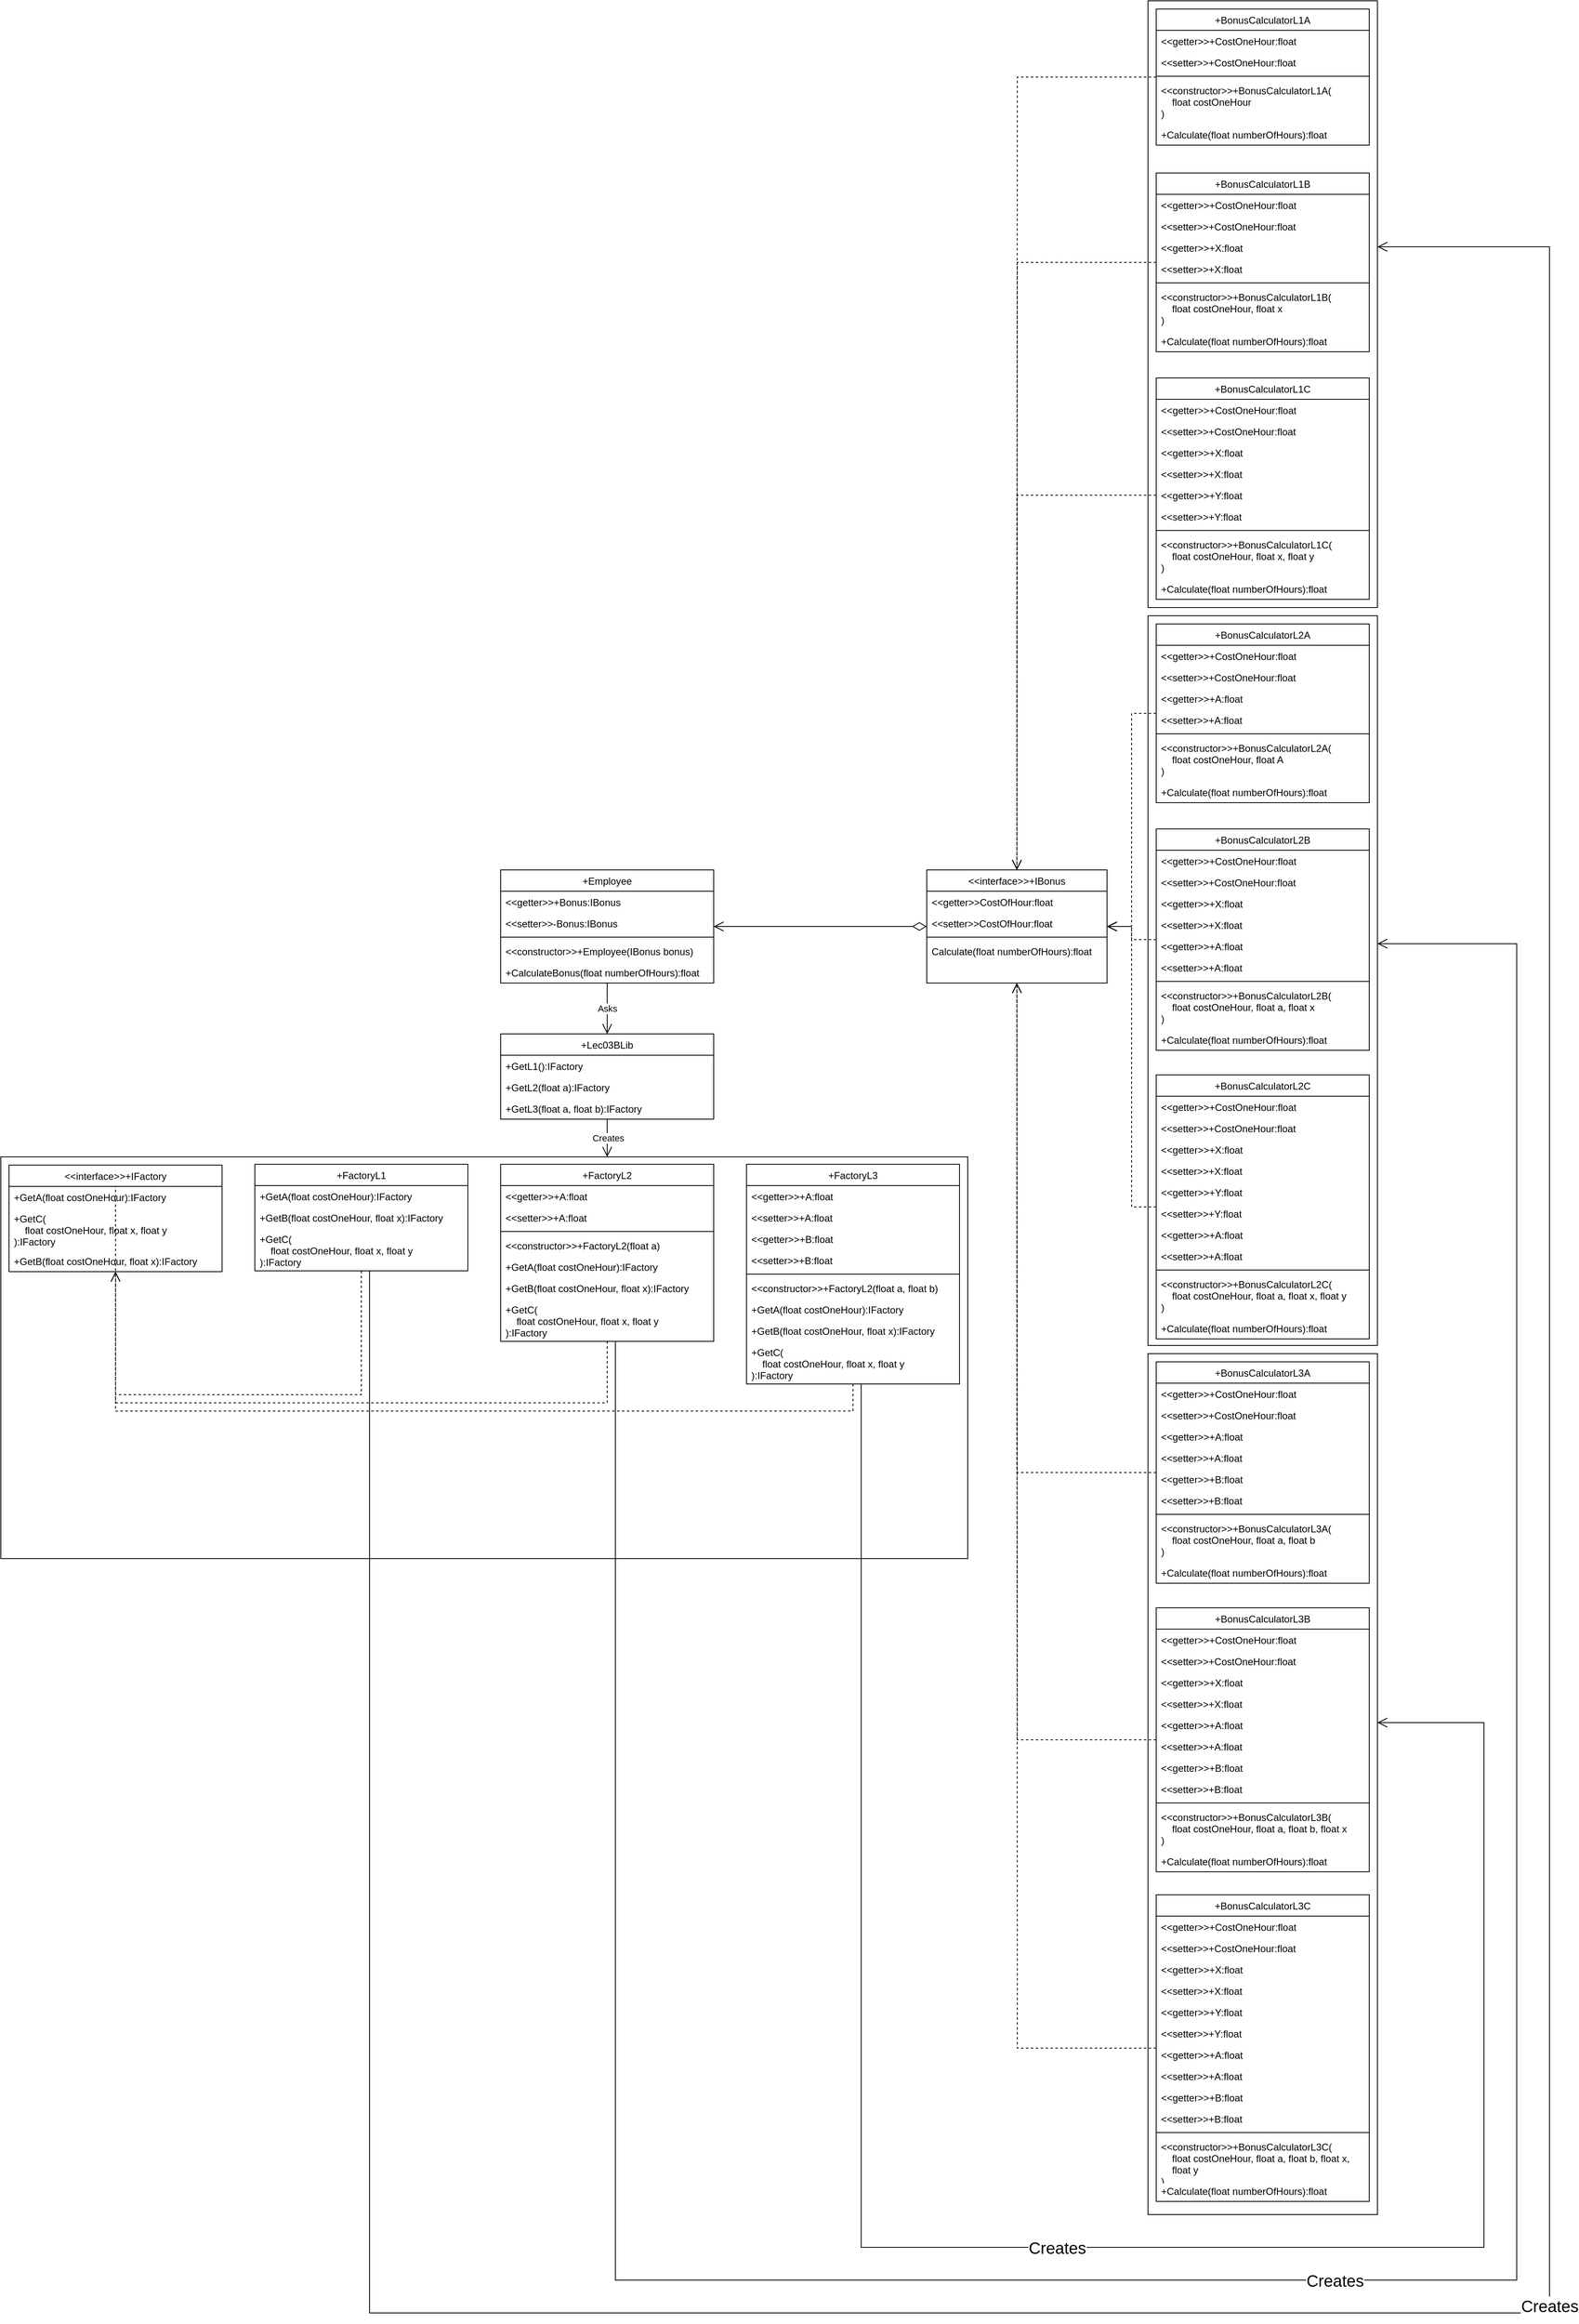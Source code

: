 <mxfile version="20.8.20" type="device"><diagram id="C5RBs43oDa-KdzZeNtuy" name="Page-1"><mxGraphModel dx="2876" dy="2260" grid="1" gridSize="10" guides="1" tooltips="1" connect="1" arrows="1" fold="1" page="1" pageScale="1" pageWidth="827" pageHeight="1169" math="0" shadow="0"><root><mxCell id="WIyWlLk6GJQsqaUBKTNV-0"/><mxCell id="WIyWlLk6GJQsqaUBKTNV-1" parent="WIyWlLk6GJQsqaUBKTNV-0"/><mxCell id="58sUyQHdsFB_GVgr4Ro2-136" value="Asks" style="edgeStyle=orthogonalEdgeStyle;rounded=0;orthogonalLoop=1;jettySize=auto;html=1;entryX=0.5;entryY=0;entryDx=0;entryDy=0;endArrow=open;endFill=0;endSize=10;" parent="WIyWlLk6GJQsqaUBKTNV-1" source="zkfFHV4jXpPFQw0GAbJ--0" target="58sUyQHdsFB_GVgr4Ro2-128" edge="1"><mxGeometry relative="1" as="geometry"/></mxCell><mxCell id="zkfFHV4jXpPFQw0GAbJ--0" value="+Employee" style="swimlane;fontStyle=0;align=center;verticalAlign=top;childLayout=stackLayout;horizontal=1;startSize=26;horizontalStack=0;resizeParent=1;resizeLast=0;collapsible=1;marginBottom=0;rounded=0;shadow=0;strokeWidth=1;" parent="WIyWlLk6GJQsqaUBKTNV-1" vertex="1"><mxGeometry x="-160" y="40" width="260" height="138" as="geometry"><mxRectangle x="230" y="140" width="160" height="26" as="alternateBounds"/></mxGeometry></mxCell><mxCell id="zkfFHV4jXpPFQw0GAbJ--1" value="&lt;&lt;getter&gt;&gt;+Bonus:IBonus" style="text;align=left;verticalAlign=top;spacingLeft=4;spacingRight=4;overflow=hidden;rotatable=0;points=[[0,0.5],[1,0.5]];portConstraint=eastwest;" parent="zkfFHV4jXpPFQw0GAbJ--0" vertex="1"><mxGeometry y="26" width="260" height="26" as="geometry"/></mxCell><mxCell id="zkfFHV4jXpPFQw0GAbJ--2" value="&lt;&lt;setter&gt;&gt;-Bonus:IBonus" style="text;align=left;verticalAlign=top;spacingLeft=4;spacingRight=4;overflow=hidden;rotatable=0;points=[[0,0.5],[1,0.5]];portConstraint=eastwest;rounded=0;shadow=0;html=0;" parent="zkfFHV4jXpPFQw0GAbJ--0" vertex="1"><mxGeometry y="52" width="260" height="26" as="geometry"/></mxCell><mxCell id="zkfFHV4jXpPFQw0GAbJ--4" value="" style="line;html=1;strokeWidth=1;align=left;verticalAlign=middle;spacingTop=-1;spacingLeft=3;spacingRight=3;rotatable=0;labelPosition=right;points=[];portConstraint=eastwest;" parent="zkfFHV4jXpPFQw0GAbJ--0" vertex="1"><mxGeometry y="78" width="260" height="8" as="geometry"/></mxCell><mxCell id="zkfFHV4jXpPFQw0GAbJ--5" value="&lt;&lt;constructor&gt;&gt;+Employee(IBonus bonus)" style="text;align=left;verticalAlign=top;spacingLeft=4;spacingRight=4;overflow=hidden;rotatable=0;points=[[0,0.5],[1,0.5]];portConstraint=eastwest;" parent="zkfFHV4jXpPFQw0GAbJ--0" vertex="1"><mxGeometry y="86" width="260" height="26" as="geometry"/></mxCell><mxCell id="58sUyQHdsFB_GVgr4Ro2-1" value="+CalculateBonus(float numberOfHours):float" style="text;align=left;verticalAlign=top;spacingLeft=4;spacingRight=4;overflow=hidden;rotatable=0;points=[[0,0.5],[1,0.5]];portConstraint=eastwest;" parent="zkfFHV4jXpPFQw0GAbJ--0" vertex="1"><mxGeometry y="112" width="260" height="26" as="geometry"/></mxCell><mxCell id="58sUyQHdsFB_GVgr4Ro2-8" style="edgeStyle=orthogonalEdgeStyle;rounded=0;orthogonalLoop=1;jettySize=auto;html=1;endArrow=open;endFill=0;endSize=10;startArrow=diamondThin;startFill=0;startSize=15;" parent="WIyWlLk6GJQsqaUBKTNV-1" source="58sUyQHdsFB_GVgr4Ro2-2" target="zkfFHV4jXpPFQw0GAbJ--0" edge="1"><mxGeometry relative="1" as="geometry"/></mxCell><mxCell id="58sUyQHdsFB_GVgr4Ro2-2" value="&lt;&lt;interface&gt;&gt;+IBonus" style="swimlane;fontStyle=0;align=center;verticalAlign=top;childLayout=stackLayout;horizontal=1;startSize=26;horizontalStack=0;resizeParent=1;resizeLast=0;collapsible=1;marginBottom=0;rounded=0;shadow=0;strokeWidth=1;" parent="WIyWlLk6GJQsqaUBKTNV-1" vertex="1"><mxGeometry x="360" y="40" width="220" height="138" as="geometry"><mxRectangle x="230" y="140" width="160" height="26" as="alternateBounds"/></mxGeometry></mxCell><mxCell id="58sUyQHdsFB_GVgr4Ro2-3" value="&lt;&lt;getter&gt;&gt;CostOfHour:float" style="text;align=left;verticalAlign=top;spacingLeft=4;spacingRight=4;overflow=hidden;rotatable=0;points=[[0,0.5],[1,0.5]];portConstraint=eastwest;" parent="58sUyQHdsFB_GVgr4Ro2-2" vertex="1"><mxGeometry y="26" width="220" height="26" as="geometry"/></mxCell><mxCell id="58sUyQHdsFB_GVgr4Ro2-4" value="&lt;&lt;setter&gt;&gt;CostOfHour:float" style="text;align=left;verticalAlign=top;spacingLeft=4;spacingRight=4;overflow=hidden;rotatable=0;points=[[0,0.5],[1,0.5]];portConstraint=eastwest;rounded=0;shadow=0;html=0;" parent="58sUyQHdsFB_GVgr4Ro2-2" vertex="1"><mxGeometry y="52" width="220" height="26" as="geometry"/></mxCell><mxCell id="58sUyQHdsFB_GVgr4Ro2-5" value="" style="line;html=1;strokeWidth=1;align=left;verticalAlign=middle;spacingTop=-1;spacingLeft=3;spacingRight=3;rotatable=0;labelPosition=right;points=[];portConstraint=eastwest;" parent="58sUyQHdsFB_GVgr4Ro2-2" vertex="1"><mxGeometry y="78" width="220" height="8" as="geometry"/></mxCell><mxCell id="58sUyQHdsFB_GVgr4Ro2-7" value="Calculate(float numberOfHours):float" style="text;align=left;verticalAlign=top;spacingLeft=4;spacingRight=4;overflow=hidden;rotatable=0;points=[[0,0.5],[1,0.5]];portConstraint=eastwest;" parent="58sUyQHdsFB_GVgr4Ro2-2" vertex="1"><mxGeometry y="86" width="220" height="26" as="geometry"/></mxCell><mxCell id="58sUyQHdsFB_GVgr4Ro2-9" value="+BonusCalculatorL1A" style="swimlane;fontStyle=0;align=center;verticalAlign=top;childLayout=stackLayout;horizontal=1;startSize=26;horizontalStack=0;resizeParent=1;resizeLast=0;collapsible=1;marginBottom=0;rounded=0;shadow=0;strokeWidth=1;" parent="WIyWlLk6GJQsqaUBKTNV-1" vertex="1"><mxGeometry x="640" y="-1010" width="260" height="166" as="geometry"><mxRectangle x="230" y="140" width="160" height="26" as="alternateBounds"/></mxGeometry></mxCell><mxCell id="58sUyQHdsFB_GVgr4Ro2-10" value="&lt;&lt;getter&gt;&gt;+CostOneHour:float" style="text;align=left;verticalAlign=top;spacingLeft=4;spacingRight=4;overflow=hidden;rotatable=0;points=[[0,0.5],[1,0.5]];portConstraint=eastwest;" parent="58sUyQHdsFB_GVgr4Ro2-9" vertex="1"><mxGeometry y="26" width="260" height="26" as="geometry"/></mxCell><mxCell id="58sUyQHdsFB_GVgr4Ro2-11" value="&lt;&lt;setter&gt;&gt;+CostOneHour:float" style="text;align=left;verticalAlign=top;spacingLeft=4;spacingRight=4;overflow=hidden;rotatable=0;points=[[0,0.5],[1,0.5]];portConstraint=eastwest;rounded=0;shadow=0;html=0;" parent="58sUyQHdsFB_GVgr4Ro2-9" vertex="1"><mxGeometry y="52" width="260" height="26" as="geometry"/></mxCell><mxCell id="58sUyQHdsFB_GVgr4Ro2-12" value="" style="line;html=1;strokeWidth=1;align=left;verticalAlign=middle;spacingTop=-1;spacingLeft=3;spacingRight=3;rotatable=0;labelPosition=right;points=[];portConstraint=eastwest;" parent="58sUyQHdsFB_GVgr4Ro2-9" vertex="1"><mxGeometry y="78" width="260" height="8" as="geometry"/></mxCell><mxCell id="58sUyQHdsFB_GVgr4Ro2-13" value="&lt;&lt;constructor&gt;&gt;+BonusCalculatorL1A(&#10;    float costOneHour&#10;)" style="text;align=left;verticalAlign=top;spacingLeft=4;spacingRight=4;overflow=hidden;rotatable=0;points=[[0,0.5],[1,0.5]];portConstraint=eastwest;" parent="58sUyQHdsFB_GVgr4Ro2-9" vertex="1"><mxGeometry y="86" width="260" height="54" as="geometry"/></mxCell><mxCell id="58sUyQHdsFB_GVgr4Ro2-14" value="+Calculate(float numberOfHours):float" style="text;align=left;verticalAlign=top;spacingLeft=4;spacingRight=4;overflow=hidden;rotatable=0;points=[[0,0.5],[1,0.5]];portConstraint=eastwest;" parent="58sUyQHdsFB_GVgr4Ro2-9" vertex="1"><mxGeometry y="140" width="260" height="26" as="geometry"/></mxCell><mxCell id="58sUyQHdsFB_GVgr4Ro2-16" value="+BonusCalculatorL1B" style="swimlane;fontStyle=0;align=center;verticalAlign=top;childLayout=stackLayout;horizontal=1;startSize=26;horizontalStack=0;resizeParent=1;resizeLast=0;collapsible=1;marginBottom=0;rounded=0;shadow=0;strokeWidth=1;" parent="WIyWlLk6GJQsqaUBKTNV-1" vertex="1"><mxGeometry x="640" y="-810" width="260" height="218" as="geometry"><mxRectangle x="230" y="140" width="160" height="26" as="alternateBounds"/></mxGeometry></mxCell><mxCell id="58sUyQHdsFB_GVgr4Ro2-17" value="&lt;&lt;getter&gt;&gt;+CostOneHour:float" style="text;align=left;verticalAlign=top;spacingLeft=4;spacingRight=4;overflow=hidden;rotatable=0;points=[[0,0.5],[1,0.5]];portConstraint=eastwest;" parent="58sUyQHdsFB_GVgr4Ro2-16" vertex="1"><mxGeometry y="26" width="260" height="26" as="geometry"/></mxCell><mxCell id="58sUyQHdsFB_GVgr4Ro2-18" value="&lt;&lt;setter&gt;&gt;+CostOneHour:float" style="text;align=left;verticalAlign=top;spacingLeft=4;spacingRight=4;overflow=hidden;rotatable=0;points=[[0,0.5],[1,0.5]];portConstraint=eastwest;rounded=0;shadow=0;html=0;" parent="58sUyQHdsFB_GVgr4Ro2-16" vertex="1"><mxGeometry y="52" width="260" height="26" as="geometry"/></mxCell><mxCell id="58sUyQHdsFB_GVgr4Ro2-23" value="&lt;&lt;getter&gt;&gt;+X:float" style="text;align=left;verticalAlign=top;spacingLeft=4;spacingRight=4;overflow=hidden;rotatable=0;points=[[0,0.5],[1,0.5]];portConstraint=eastwest;" parent="58sUyQHdsFB_GVgr4Ro2-16" vertex="1"><mxGeometry y="78" width="260" height="26" as="geometry"/></mxCell><mxCell id="58sUyQHdsFB_GVgr4Ro2-24" value="&lt;&lt;setter&gt;&gt;+X:float" style="text;align=left;verticalAlign=top;spacingLeft=4;spacingRight=4;overflow=hidden;rotatable=0;points=[[0,0.5],[1,0.5]];portConstraint=eastwest;rounded=0;shadow=0;html=0;" parent="58sUyQHdsFB_GVgr4Ro2-16" vertex="1"><mxGeometry y="104" width="260" height="26" as="geometry"/></mxCell><mxCell id="58sUyQHdsFB_GVgr4Ro2-19" value="" style="line;html=1;strokeWidth=1;align=left;verticalAlign=middle;spacingTop=-1;spacingLeft=3;spacingRight=3;rotatable=0;labelPosition=right;points=[];portConstraint=eastwest;" parent="58sUyQHdsFB_GVgr4Ro2-16" vertex="1"><mxGeometry y="130" width="260" height="8" as="geometry"/></mxCell><mxCell id="58sUyQHdsFB_GVgr4Ro2-20" value="&lt;&lt;constructor&gt;&gt;+BonusCalculatorL1B(&#10;    float costOneHour, float x&#10;)" style="text;align=left;verticalAlign=top;spacingLeft=4;spacingRight=4;overflow=hidden;rotatable=0;points=[[0,0.5],[1,0.5]];portConstraint=eastwest;" parent="58sUyQHdsFB_GVgr4Ro2-16" vertex="1"><mxGeometry y="138" width="260" height="54" as="geometry"/></mxCell><mxCell id="58sUyQHdsFB_GVgr4Ro2-21" value="+Calculate(float numberOfHours):float" style="text;align=left;verticalAlign=top;spacingLeft=4;spacingRight=4;overflow=hidden;rotatable=0;points=[[0,0.5],[1,0.5]];portConstraint=eastwest;" parent="58sUyQHdsFB_GVgr4Ro2-16" vertex="1"><mxGeometry y="192" width="260" height="26" as="geometry"/></mxCell><mxCell id="58sUyQHdsFB_GVgr4Ro2-28" value="+BonusCalculatorL1C" style="swimlane;fontStyle=0;align=center;verticalAlign=top;childLayout=stackLayout;horizontal=1;startSize=26;horizontalStack=0;resizeParent=1;resizeLast=0;collapsible=1;marginBottom=0;rounded=0;shadow=0;strokeWidth=1;" parent="WIyWlLk6GJQsqaUBKTNV-1" vertex="1"><mxGeometry x="640" y="-560" width="260" height="270" as="geometry"><mxRectangle x="230" y="140" width="160" height="26" as="alternateBounds"/></mxGeometry></mxCell><mxCell id="58sUyQHdsFB_GVgr4Ro2-29" value="&lt;&lt;getter&gt;&gt;+CostOneHour:float" style="text;align=left;verticalAlign=top;spacingLeft=4;spacingRight=4;overflow=hidden;rotatable=0;points=[[0,0.5],[1,0.5]];portConstraint=eastwest;" parent="58sUyQHdsFB_GVgr4Ro2-28" vertex="1"><mxGeometry y="26" width="260" height="26" as="geometry"/></mxCell><mxCell id="58sUyQHdsFB_GVgr4Ro2-30" value="&lt;&lt;setter&gt;&gt;+CostOneHour:float" style="text;align=left;verticalAlign=top;spacingLeft=4;spacingRight=4;overflow=hidden;rotatable=0;points=[[0,0.5],[1,0.5]];portConstraint=eastwest;rounded=0;shadow=0;html=0;" parent="58sUyQHdsFB_GVgr4Ro2-28" vertex="1"><mxGeometry y="52" width="260" height="26" as="geometry"/></mxCell><mxCell id="58sUyQHdsFB_GVgr4Ro2-31" value="&lt;&lt;getter&gt;&gt;+X:float" style="text;align=left;verticalAlign=top;spacingLeft=4;spacingRight=4;overflow=hidden;rotatable=0;points=[[0,0.5],[1,0.5]];portConstraint=eastwest;" parent="58sUyQHdsFB_GVgr4Ro2-28" vertex="1"><mxGeometry y="78" width="260" height="26" as="geometry"/></mxCell><mxCell id="58sUyQHdsFB_GVgr4Ro2-37" value="&lt;&lt;setter&gt;&gt;+X:float" style="text;align=left;verticalAlign=top;spacingLeft=4;spacingRight=4;overflow=hidden;rotatable=0;points=[[0,0.5],[1,0.5]];portConstraint=eastwest;rounded=0;shadow=0;html=0;" parent="58sUyQHdsFB_GVgr4Ro2-28" vertex="1"><mxGeometry y="104" width="260" height="26" as="geometry"/></mxCell><mxCell id="58sUyQHdsFB_GVgr4Ro2-36" value="&lt;&lt;getter&gt;&gt;+Y:float" style="text;align=left;verticalAlign=top;spacingLeft=4;spacingRight=4;overflow=hidden;rotatable=0;points=[[0,0.5],[1,0.5]];portConstraint=eastwest;" parent="58sUyQHdsFB_GVgr4Ro2-28" vertex="1"><mxGeometry y="130" width="260" height="26" as="geometry"/></mxCell><mxCell id="58sUyQHdsFB_GVgr4Ro2-32" value="&lt;&lt;setter&gt;&gt;+Y:float" style="text;align=left;verticalAlign=top;spacingLeft=4;spacingRight=4;overflow=hidden;rotatable=0;points=[[0,0.5],[1,0.5]];portConstraint=eastwest;rounded=0;shadow=0;html=0;" parent="58sUyQHdsFB_GVgr4Ro2-28" vertex="1"><mxGeometry y="156" width="260" height="26" as="geometry"/></mxCell><mxCell id="58sUyQHdsFB_GVgr4Ro2-33" value="" style="line;html=1;strokeWidth=1;align=left;verticalAlign=middle;spacingTop=-1;spacingLeft=3;spacingRight=3;rotatable=0;labelPosition=right;points=[];portConstraint=eastwest;" parent="58sUyQHdsFB_GVgr4Ro2-28" vertex="1"><mxGeometry y="182" width="260" height="8" as="geometry"/></mxCell><mxCell id="58sUyQHdsFB_GVgr4Ro2-34" value="&lt;&lt;constructor&gt;&gt;+BonusCalculatorL1C(&#10;    float costOneHour, float x, float y&#10;)" style="text;align=left;verticalAlign=top;spacingLeft=4;spacingRight=4;overflow=hidden;rotatable=0;points=[[0,0.5],[1,0.5]];portConstraint=eastwest;" parent="58sUyQHdsFB_GVgr4Ro2-28" vertex="1"><mxGeometry y="190" width="260" height="54" as="geometry"/></mxCell><mxCell id="58sUyQHdsFB_GVgr4Ro2-35" value="+Calculate(float numberOfHours):float" style="text;align=left;verticalAlign=top;spacingLeft=4;spacingRight=4;overflow=hidden;rotatable=0;points=[[0,0.5],[1,0.5]];portConstraint=eastwest;" parent="58sUyQHdsFB_GVgr4Ro2-28" vertex="1"><mxGeometry y="244" width="260" height="26" as="geometry"/></mxCell><mxCell id="58sUyQHdsFB_GVgr4Ro2-119" style="edgeStyle=orthogonalEdgeStyle;rounded=0;orthogonalLoop=1;jettySize=auto;html=1;endSize=10;endArrow=open;endFill=0;dashed=1;" parent="WIyWlLk6GJQsqaUBKTNV-1" source="58sUyQHdsFB_GVgr4Ro2-45" target="58sUyQHdsFB_GVgr4Ro2-2" edge="1"><mxGeometry relative="1" as="geometry"><Array as="points"><mxPoint x="610" y="-151"/><mxPoint x="610" y="109"/></Array></mxGeometry></mxCell><mxCell id="58sUyQHdsFB_GVgr4Ro2-45" value="+BonusCalculatorL2A" style="swimlane;fontStyle=0;align=center;verticalAlign=top;childLayout=stackLayout;horizontal=1;startSize=26;horizontalStack=0;resizeParent=1;resizeLast=0;collapsible=1;marginBottom=0;rounded=0;shadow=0;strokeWidth=1;" parent="WIyWlLk6GJQsqaUBKTNV-1" vertex="1"><mxGeometry x="640" y="-260" width="260" height="218" as="geometry"><mxRectangle x="230" y="140" width="160" height="26" as="alternateBounds"/></mxGeometry></mxCell><mxCell id="58sUyQHdsFB_GVgr4Ro2-46" value="&lt;&lt;getter&gt;&gt;+CostOneHour:float" style="text;align=left;verticalAlign=top;spacingLeft=4;spacingRight=4;overflow=hidden;rotatable=0;points=[[0,0.5],[1,0.5]];portConstraint=eastwest;" parent="58sUyQHdsFB_GVgr4Ro2-45" vertex="1"><mxGeometry y="26" width="260" height="26" as="geometry"/></mxCell><mxCell id="58sUyQHdsFB_GVgr4Ro2-47" value="&lt;&lt;setter&gt;&gt;+CostOneHour:float" style="text;align=left;verticalAlign=top;spacingLeft=4;spacingRight=4;overflow=hidden;rotatable=0;points=[[0,0.5],[1,0.5]];portConstraint=eastwest;rounded=0;shadow=0;html=0;" parent="58sUyQHdsFB_GVgr4Ro2-45" vertex="1"><mxGeometry y="52" width="260" height="26" as="geometry"/></mxCell><mxCell id="58sUyQHdsFB_GVgr4Ro2-48" value="&lt;&lt;getter&gt;&gt;+A:float" style="text;align=left;verticalAlign=top;spacingLeft=4;spacingRight=4;overflow=hidden;rotatable=0;points=[[0,0.5],[1,0.5]];portConstraint=eastwest;" parent="58sUyQHdsFB_GVgr4Ro2-45" vertex="1"><mxGeometry y="78" width="260" height="26" as="geometry"/></mxCell><mxCell id="58sUyQHdsFB_GVgr4Ro2-49" value="&lt;&lt;setter&gt;&gt;+A:float" style="text;align=left;verticalAlign=top;spacingLeft=4;spacingRight=4;overflow=hidden;rotatable=0;points=[[0,0.5],[1,0.5]];portConstraint=eastwest;rounded=0;shadow=0;html=0;" parent="58sUyQHdsFB_GVgr4Ro2-45" vertex="1"><mxGeometry y="104" width="260" height="26" as="geometry"/></mxCell><mxCell id="58sUyQHdsFB_GVgr4Ro2-50" value="" style="line;html=1;strokeWidth=1;align=left;verticalAlign=middle;spacingTop=-1;spacingLeft=3;spacingRight=3;rotatable=0;labelPosition=right;points=[];portConstraint=eastwest;" parent="58sUyQHdsFB_GVgr4Ro2-45" vertex="1"><mxGeometry y="130" width="260" height="8" as="geometry"/></mxCell><mxCell id="58sUyQHdsFB_GVgr4Ro2-51" value="&lt;&lt;constructor&gt;&gt;+BonusCalculatorL2A(&#10;    float costOneHour, float A&#10;)" style="text;align=left;verticalAlign=top;spacingLeft=4;spacingRight=4;overflow=hidden;rotatable=0;points=[[0,0.5],[1,0.5]];portConstraint=eastwest;" parent="58sUyQHdsFB_GVgr4Ro2-45" vertex="1"><mxGeometry y="138" width="260" height="54" as="geometry"/></mxCell><mxCell id="58sUyQHdsFB_GVgr4Ro2-52" value="+Calculate(float numberOfHours):float" style="text;align=left;verticalAlign=top;spacingLeft=4;spacingRight=4;overflow=hidden;rotatable=0;points=[[0,0.5],[1,0.5]];portConstraint=eastwest;" parent="58sUyQHdsFB_GVgr4Ro2-45" vertex="1"><mxGeometry y="192" width="260" height="26" as="geometry"/></mxCell><mxCell id="58sUyQHdsFB_GVgr4Ro2-116" style="edgeStyle=orthogonalEdgeStyle;rounded=0;orthogonalLoop=1;jettySize=auto;html=1;endArrow=open;endFill=0;dashed=1;endSize=10;" parent="WIyWlLk6GJQsqaUBKTNV-1" source="58sUyQHdsFB_GVgr4Ro2-55" target="58sUyQHdsFB_GVgr4Ro2-2" edge="1"><mxGeometry relative="1" as="geometry"/></mxCell><mxCell id="58sUyQHdsFB_GVgr4Ro2-55" value="+BonusCalculatorL2B" style="swimlane;fontStyle=0;align=center;verticalAlign=top;childLayout=stackLayout;horizontal=1;startSize=26;horizontalStack=0;resizeParent=1;resizeLast=0;collapsible=1;marginBottom=0;rounded=0;shadow=0;strokeWidth=1;" parent="WIyWlLk6GJQsqaUBKTNV-1" vertex="1"><mxGeometry x="640" y="-10" width="260" height="270" as="geometry"><mxRectangle x="230" y="140" width="160" height="26" as="alternateBounds"/></mxGeometry></mxCell><mxCell id="58sUyQHdsFB_GVgr4Ro2-56" value="&lt;&lt;getter&gt;&gt;+CostOneHour:float" style="text;align=left;verticalAlign=top;spacingLeft=4;spacingRight=4;overflow=hidden;rotatable=0;points=[[0,0.5],[1,0.5]];portConstraint=eastwest;" parent="58sUyQHdsFB_GVgr4Ro2-55" vertex="1"><mxGeometry y="26" width="260" height="26" as="geometry"/></mxCell><mxCell id="58sUyQHdsFB_GVgr4Ro2-57" value="&lt;&lt;setter&gt;&gt;+CostOneHour:float" style="text;align=left;verticalAlign=top;spacingLeft=4;spacingRight=4;overflow=hidden;rotatable=0;points=[[0,0.5],[1,0.5]];portConstraint=eastwest;rounded=0;shadow=0;html=0;" parent="58sUyQHdsFB_GVgr4Ro2-55" vertex="1"><mxGeometry y="52" width="260" height="26" as="geometry"/></mxCell><mxCell id="58sUyQHdsFB_GVgr4Ro2-58" value="&lt;&lt;getter&gt;&gt;+X:float" style="text;align=left;verticalAlign=top;spacingLeft=4;spacingRight=4;overflow=hidden;rotatable=0;points=[[0,0.5],[1,0.5]];portConstraint=eastwest;" parent="58sUyQHdsFB_GVgr4Ro2-55" vertex="1"><mxGeometry y="78" width="260" height="26" as="geometry"/></mxCell><mxCell id="58sUyQHdsFB_GVgr4Ro2-59" value="&lt;&lt;setter&gt;&gt;+X:float" style="text;align=left;verticalAlign=top;spacingLeft=4;spacingRight=4;overflow=hidden;rotatable=0;points=[[0,0.5],[1,0.5]];portConstraint=eastwest;rounded=0;shadow=0;html=0;" parent="58sUyQHdsFB_GVgr4Ro2-55" vertex="1"><mxGeometry y="104" width="260" height="26" as="geometry"/></mxCell><mxCell id="58sUyQHdsFB_GVgr4Ro2-60" value="&lt;&lt;getter&gt;&gt;+A:float" style="text;align=left;verticalAlign=top;spacingLeft=4;spacingRight=4;overflow=hidden;rotatable=0;points=[[0,0.5],[1,0.5]];portConstraint=eastwest;" parent="58sUyQHdsFB_GVgr4Ro2-55" vertex="1"><mxGeometry y="130" width="260" height="26" as="geometry"/></mxCell><mxCell id="58sUyQHdsFB_GVgr4Ro2-61" value="&lt;&lt;setter&gt;&gt;+A:float" style="text;align=left;verticalAlign=top;spacingLeft=4;spacingRight=4;overflow=hidden;rotatable=0;points=[[0,0.5],[1,0.5]];portConstraint=eastwest;rounded=0;shadow=0;html=0;" parent="58sUyQHdsFB_GVgr4Ro2-55" vertex="1"><mxGeometry y="156" width="260" height="26" as="geometry"/></mxCell><mxCell id="58sUyQHdsFB_GVgr4Ro2-62" value="" style="line;html=1;strokeWidth=1;align=left;verticalAlign=middle;spacingTop=-1;spacingLeft=3;spacingRight=3;rotatable=0;labelPosition=right;points=[];portConstraint=eastwest;" parent="58sUyQHdsFB_GVgr4Ro2-55" vertex="1"><mxGeometry y="182" width="260" height="8" as="geometry"/></mxCell><mxCell id="58sUyQHdsFB_GVgr4Ro2-63" value="&lt;&lt;constructor&gt;&gt;+BonusCalculatorL2B(&#10;    float costOneHour, float a, float x&#10;)" style="text;align=left;verticalAlign=top;spacingLeft=4;spacingRight=4;overflow=hidden;rotatable=0;points=[[0,0.5],[1,0.5]];portConstraint=eastwest;" parent="58sUyQHdsFB_GVgr4Ro2-55" vertex="1"><mxGeometry y="190" width="260" height="54" as="geometry"/></mxCell><mxCell id="58sUyQHdsFB_GVgr4Ro2-64" value="+Calculate(float numberOfHours):float" style="text;align=left;verticalAlign=top;spacingLeft=4;spacingRight=4;overflow=hidden;rotatable=0;points=[[0,0.5],[1,0.5]];portConstraint=eastwest;" parent="58sUyQHdsFB_GVgr4Ro2-55" vertex="1"><mxGeometry y="244" width="260" height="26" as="geometry"/></mxCell><mxCell id="58sUyQHdsFB_GVgr4Ro2-118" style="edgeStyle=orthogonalEdgeStyle;rounded=0;orthogonalLoop=1;jettySize=auto;html=1;endArrow=open;endFill=0;endSize=10;dashed=1;" parent="WIyWlLk6GJQsqaUBKTNV-1" source="58sUyQHdsFB_GVgr4Ro2-67" target="58sUyQHdsFB_GVgr4Ro2-2" edge="1"><mxGeometry relative="1" as="geometry"><Array as="points"><mxPoint x="610" y="451"/><mxPoint x="610" y="109"/></Array></mxGeometry></mxCell><mxCell id="58sUyQHdsFB_GVgr4Ro2-67" value="+BonusCalculatorL2C" style="swimlane;fontStyle=0;align=center;verticalAlign=top;childLayout=stackLayout;horizontal=1;startSize=26;horizontalStack=0;resizeParent=1;resizeLast=0;collapsible=1;marginBottom=0;rounded=0;shadow=0;strokeWidth=1;" parent="WIyWlLk6GJQsqaUBKTNV-1" vertex="1"><mxGeometry x="640" y="290" width="260" height="322" as="geometry"><mxRectangle x="230" y="140" width="160" height="26" as="alternateBounds"/></mxGeometry></mxCell><mxCell id="58sUyQHdsFB_GVgr4Ro2-68" value="&lt;&lt;getter&gt;&gt;+CostOneHour:float" style="text;align=left;verticalAlign=top;spacingLeft=4;spacingRight=4;overflow=hidden;rotatable=0;points=[[0,0.5],[1,0.5]];portConstraint=eastwest;" parent="58sUyQHdsFB_GVgr4Ro2-67" vertex="1"><mxGeometry y="26" width="260" height="26" as="geometry"/></mxCell><mxCell id="58sUyQHdsFB_GVgr4Ro2-69" value="&lt;&lt;setter&gt;&gt;+CostOneHour:float" style="text;align=left;verticalAlign=top;spacingLeft=4;spacingRight=4;overflow=hidden;rotatable=0;points=[[0,0.5],[1,0.5]];portConstraint=eastwest;rounded=0;shadow=0;html=0;" parent="58sUyQHdsFB_GVgr4Ro2-67" vertex="1"><mxGeometry y="52" width="260" height="26" as="geometry"/></mxCell><mxCell id="58sUyQHdsFB_GVgr4Ro2-70" value="&lt;&lt;getter&gt;&gt;+X:float" style="text;align=left;verticalAlign=top;spacingLeft=4;spacingRight=4;overflow=hidden;rotatable=0;points=[[0,0.5],[1,0.5]];portConstraint=eastwest;" parent="58sUyQHdsFB_GVgr4Ro2-67" vertex="1"><mxGeometry y="78" width="260" height="26" as="geometry"/></mxCell><mxCell id="58sUyQHdsFB_GVgr4Ro2-71" value="&lt;&lt;setter&gt;&gt;+X:float" style="text;align=left;verticalAlign=top;spacingLeft=4;spacingRight=4;overflow=hidden;rotatable=0;points=[[0,0.5],[1,0.5]];portConstraint=eastwest;rounded=0;shadow=0;html=0;" parent="58sUyQHdsFB_GVgr4Ro2-67" vertex="1"><mxGeometry y="104" width="260" height="26" as="geometry"/></mxCell><mxCell id="58sUyQHdsFB_GVgr4Ro2-77" value="&lt;&lt;getter&gt;&gt;+Y:float" style="text;align=left;verticalAlign=top;spacingLeft=4;spacingRight=4;overflow=hidden;rotatable=0;points=[[0,0.5],[1,0.5]];portConstraint=eastwest;" parent="58sUyQHdsFB_GVgr4Ro2-67" vertex="1"><mxGeometry y="130" width="260" height="26" as="geometry"/></mxCell><mxCell id="58sUyQHdsFB_GVgr4Ro2-78" value="&lt;&lt;setter&gt;&gt;+Y:float" style="text;align=left;verticalAlign=top;spacingLeft=4;spacingRight=4;overflow=hidden;rotatable=0;points=[[0,0.5],[1,0.5]];portConstraint=eastwest;rounded=0;shadow=0;html=0;" parent="58sUyQHdsFB_GVgr4Ro2-67" vertex="1"><mxGeometry y="156" width="260" height="26" as="geometry"/></mxCell><mxCell id="58sUyQHdsFB_GVgr4Ro2-72" value="&lt;&lt;getter&gt;&gt;+A:float" style="text;align=left;verticalAlign=top;spacingLeft=4;spacingRight=4;overflow=hidden;rotatable=0;points=[[0,0.5],[1,0.5]];portConstraint=eastwest;" parent="58sUyQHdsFB_GVgr4Ro2-67" vertex="1"><mxGeometry y="182" width="260" height="26" as="geometry"/></mxCell><mxCell id="58sUyQHdsFB_GVgr4Ro2-73" value="&lt;&lt;setter&gt;&gt;+A:float" style="text;align=left;verticalAlign=top;spacingLeft=4;spacingRight=4;overflow=hidden;rotatable=0;points=[[0,0.5],[1,0.5]];portConstraint=eastwest;rounded=0;shadow=0;html=0;" parent="58sUyQHdsFB_GVgr4Ro2-67" vertex="1"><mxGeometry y="208" width="260" height="26" as="geometry"/></mxCell><mxCell id="58sUyQHdsFB_GVgr4Ro2-74" value="" style="line;html=1;strokeWidth=1;align=left;verticalAlign=middle;spacingTop=-1;spacingLeft=3;spacingRight=3;rotatable=0;labelPosition=right;points=[];portConstraint=eastwest;" parent="58sUyQHdsFB_GVgr4Ro2-67" vertex="1"><mxGeometry y="234" width="260" height="8" as="geometry"/></mxCell><mxCell id="58sUyQHdsFB_GVgr4Ro2-75" value="&lt;&lt;constructor&gt;&gt;+BonusCalculatorL2C(&#10;    float costOneHour, float a, float x, float y&#10;)" style="text;align=left;verticalAlign=top;spacingLeft=4;spacingRight=4;overflow=hidden;rotatable=0;points=[[0,0.5],[1,0.5]];portConstraint=eastwest;" parent="58sUyQHdsFB_GVgr4Ro2-67" vertex="1"><mxGeometry y="242" width="260" height="54" as="geometry"/></mxCell><mxCell id="58sUyQHdsFB_GVgr4Ro2-76" value="+Calculate(float numberOfHours):float" style="text;align=left;verticalAlign=top;spacingLeft=4;spacingRight=4;overflow=hidden;rotatable=0;points=[[0,0.5],[1,0.5]];portConstraint=eastwest;" parent="58sUyQHdsFB_GVgr4Ro2-67" vertex="1"><mxGeometry y="296" width="260" height="26" as="geometry"/></mxCell><mxCell id="58sUyQHdsFB_GVgr4Ro2-125" style="edgeStyle=orthogonalEdgeStyle;rounded=0;orthogonalLoop=1;jettySize=auto;html=1;entryX=0.5;entryY=1;entryDx=0;entryDy=0;endSize=10;dashed=1;endArrow=open;endFill=0;" parent="WIyWlLk6GJQsqaUBKTNV-1" source="58sUyQHdsFB_GVgr4Ro2-79" target="58sUyQHdsFB_GVgr4Ro2-2" edge="1"><mxGeometry relative="1" as="geometry"/></mxCell><mxCell id="58sUyQHdsFB_GVgr4Ro2-79" value="+BonusCalculatorL3A" style="swimlane;fontStyle=0;align=center;verticalAlign=top;childLayout=stackLayout;horizontal=1;startSize=26;horizontalStack=0;resizeParent=1;resizeLast=0;collapsible=1;marginBottom=0;rounded=0;shadow=0;strokeWidth=1;" parent="WIyWlLk6GJQsqaUBKTNV-1" vertex="1"><mxGeometry x="640" y="640" width="260" height="270" as="geometry"><mxRectangle x="230" y="140" width="160" height="26" as="alternateBounds"/></mxGeometry></mxCell><mxCell id="58sUyQHdsFB_GVgr4Ro2-80" value="&lt;&lt;getter&gt;&gt;+CostOneHour:float" style="text;align=left;verticalAlign=top;spacingLeft=4;spacingRight=4;overflow=hidden;rotatable=0;points=[[0,0.5],[1,0.5]];portConstraint=eastwest;" parent="58sUyQHdsFB_GVgr4Ro2-79" vertex="1"><mxGeometry y="26" width="260" height="26" as="geometry"/></mxCell><mxCell id="58sUyQHdsFB_GVgr4Ro2-81" value="&lt;&lt;setter&gt;&gt;+CostOneHour:float" style="text;align=left;verticalAlign=top;spacingLeft=4;spacingRight=4;overflow=hidden;rotatable=0;points=[[0,0.5],[1,0.5]];portConstraint=eastwest;rounded=0;shadow=0;html=0;" parent="58sUyQHdsFB_GVgr4Ro2-79" vertex="1"><mxGeometry y="52" width="260" height="26" as="geometry"/></mxCell><mxCell id="58sUyQHdsFB_GVgr4Ro2-82" value="&lt;&lt;getter&gt;&gt;+A:float" style="text;align=left;verticalAlign=top;spacingLeft=4;spacingRight=4;overflow=hidden;rotatable=0;points=[[0,0.5],[1,0.5]];portConstraint=eastwest;" parent="58sUyQHdsFB_GVgr4Ro2-79" vertex="1"><mxGeometry y="78" width="260" height="26" as="geometry"/></mxCell><mxCell id="58sUyQHdsFB_GVgr4Ro2-83" value="&lt;&lt;setter&gt;&gt;+A:float" style="text;align=left;verticalAlign=top;spacingLeft=4;spacingRight=4;overflow=hidden;rotatable=0;points=[[0,0.5],[1,0.5]];portConstraint=eastwest;rounded=0;shadow=0;html=0;" parent="58sUyQHdsFB_GVgr4Ro2-79" vertex="1"><mxGeometry y="104" width="260" height="26" as="geometry"/></mxCell><mxCell id="58sUyQHdsFB_GVgr4Ro2-84" value="&lt;&lt;getter&gt;&gt;+B:float" style="text;align=left;verticalAlign=top;spacingLeft=4;spacingRight=4;overflow=hidden;rotatable=0;points=[[0,0.5],[1,0.5]];portConstraint=eastwest;" parent="58sUyQHdsFB_GVgr4Ro2-79" vertex="1"><mxGeometry y="130" width="260" height="26" as="geometry"/></mxCell><mxCell id="58sUyQHdsFB_GVgr4Ro2-85" value="&lt;&lt;setter&gt;&gt;+B:float" style="text;align=left;verticalAlign=top;spacingLeft=4;spacingRight=4;overflow=hidden;rotatable=0;points=[[0,0.5],[1,0.5]];portConstraint=eastwest;rounded=0;shadow=0;html=0;" parent="58sUyQHdsFB_GVgr4Ro2-79" vertex="1"><mxGeometry y="156" width="260" height="26" as="geometry"/></mxCell><mxCell id="58sUyQHdsFB_GVgr4Ro2-86" value="" style="line;html=1;strokeWidth=1;align=left;verticalAlign=middle;spacingTop=-1;spacingLeft=3;spacingRight=3;rotatable=0;labelPosition=right;points=[];portConstraint=eastwest;" parent="58sUyQHdsFB_GVgr4Ro2-79" vertex="1"><mxGeometry y="182" width="260" height="8" as="geometry"/></mxCell><mxCell id="58sUyQHdsFB_GVgr4Ro2-87" value="&lt;&lt;constructor&gt;&gt;+BonusCalculatorL3A(&#10;    float costOneHour, float a, float b&#10;)" style="text;align=left;verticalAlign=top;spacingLeft=4;spacingRight=4;overflow=hidden;rotatable=0;points=[[0,0.5],[1,0.5]];portConstraint=eastwest;" parent="58sUyQHdsFB_GVgr4Ro2-79" vertex="1"><mxGeometry y="190" width="260" height="54" as="geometry"/></mxCell><mxCell id="58sUyQHdsFB_GVgr4Ro2-88" value="+Calculate(float numberOfHours):float" style="text;align=left;verticalAlign=top;spacingLeft=4;spacingRight=4;overflow=hidden;rotatable=0;points=[[0,0.5],[1,0.5]];portConstraint=eastwest;" parent="58sUyQHdsFB_GVgr4Ro2-79" vertex="1"><mxGeometry y="244" width="260" height="26" as="geometry"/></mxCell><mxCell id="58sUyQHdsFB_GVgr4Ro2-89" value="+BonusCalculatorL3B" style="swimlane;fontStyle=0;align=center;verticalAlign=top;childLayout=stackLayout;horizontal=1;startSize=26;horizontalStack=0;resizeParent=1;resizeLast=0;collapsible=1;marginBottom=0;rounded=0;shadow=0;strokeWidth=1;" parent="WIyWlLk6GJQsqaUBKTNV-1" vertex="1"><mxGeometry x="640" y="940" width="260" height="322" as="geometry"><mxRectangle x="230" y="140" width="160" height="26" as="alternateBounds"/></mxGeometry></mxCell><mxCell id="58sUyQHdsFB_GVgr4Ro2-90" value="&lt;&lt;getter&gt;&gt;+CostOneHour:float" style="text;align=left;verticalAlign=top;spacingLeft=4;spacingRight=4;overflow=hidden;rotatable=0;points=[[0,0.5],[1,0.5]];portConstraint=eastwest;" parent="58sUyQHdsFB_GVgr4Ro2-89" vertex="1"><mxGeometry y="26" width="260" height="26" as="geometry"/></mxCell><mxCell id="58sUyQHdsFB_GVgr4Ro2-91" value="&lt;&lt;setter&gt;&gt;+CostOneHour:float" style="text;align=left;verticalAlign=top;spacingLeft=4;spacingRight=4;overflow=hidden;rotatable=0;points=[[0,0.5],[1,0.5]];portConstraint=eastwest;rounded=0;shadow=0;html=0;" parent="58sUyQHdsFB_GVgr4Ro2-89" vertex="1"><mxGeometry y="52" width="260" height="26" as="geometry"/></mxCell><mxCell id="58sUyQHdsFB_GVgr4Ro2-92" value="&lt;&lt;getter&gt;&gt;+X:float" style="text;align=left;verticalAlign=top;spacingLeft=4;spacingRight=4;overflow=hidden;rotatable=0;points=[[0,0.5],[1,0.5]];portConstraint=eastwest;" parent="58sUyQHdsFB_GVgr4Ro2-89" vertex="1"><mxGeometry y="78" width="260" height="26" as="geometry"/></mxCell><mxCell id="58sUyQHdsFB_GVgr4Ro2-93" value="&lt;&lt;setter&gt;&gt;+X:float" style="text;align=left;verticalAlign=top;spacingLeft=4;spacingRight=4;overflow=hidden;rotatable=0;points=[[0,0.5],[1,0.5]];portConstraint=eastwest;rounded=0;shadow=0;html=0;" parent="58sUyQHdsFB_GVgr4Ro2-89" vertex="1"><mxGeometry y="104" width="260" height="26" as="geometry"/></mxCell><mxCell id="58sUyQHdsFB_GVgr4Ro2-94" value="&lt;&lt;getter&gt;&gt;+A:float" style="text;align=left;verticalAlign=top;spacingLeft=4;spacingRight=4;overflow=hidden;rotatable=0;points=[[0,0.5],[1,0.5]];portConstraint=eastwest;" parent="58sUyQHdsFB_GVgr4Ro2-89" vertex="1"><mxGeometry y="130" width="260" height="26" as="geometry"/></mxCell><mxCell id="58sUyQHdsFB_GVgr4Ro2-95" value="&lt;&lt;setter&gt;&gt;+A:float" style="text;align=left;verticalAlign=top;spacingLeft=4;spacingRight=4;overflow=hidden;rotatable=0;points=[[0,0.5],[1,0.5]];portConstraint=eastwest;rounded=0;shadow=0;html=0;" parent="58sUyQHdsFB_GVgr4Ro2-89" vertex="1"><mxGeometry y="156" width="260" height="26" as="geometry"/></mxCell><mxCell id="58sUyQHdsFB_GVgr4Ro2-96" value="&lt;&lt;getter&gt;&gt;+B:float" style="text;align=left;verticalAlign=top;spacingLeft=4;spacingRight=4;overflow=hidden;rotatable=0;points=[[0,0.5],[1,0.5]];portConstraint=eastwest;" parent="58sUyQHdsFB_GVgr4Ro2-89" vertex="1"><mxGeometry y="182" width="260" height="26" as="geometry"/></mxCell><mxCell id="58sUyQHdsFB_GVgr4Ro2-97" value="&lt;&lt;setter&gt;&gt;+B:float" style="text;align=left;verticalAlign=top;spacingLeft=4;spacingRight=4;overflow=hidden;rotatable=0;points=[[0,0.5],[1,0.5]];portConstraint=eastwest;rounded=0;shadow=0;html=0;" parent="58sUyQHdsFB_GVgr4Ro2-89" vertex="1"><mxGeometry y="208" width="260" height="26" as="geometry"/></mxCell><mxCell id="58sUyQHdsFB_GVgr4Ro2-98" value="" style="line;html=1;strokeWidth=1;align=left;verticalAlign=middle;spacingTop=-1;spacingLeft=3;spacingRight=3;rotatable=0;labelPosition=right;points=[];portConstraint=eastwest;" parent="58sUyQHdsFB_GVgr4Ro2-89" vertex="1"><mxGeometry y="234" width="260" height="8" as="geometry"/></mxCell><mxCell id="58sUyQHdsFB_GVgr4Ro2-99" value="&lt;&lt;constructor&gt;&gt;+BonusCalculatorL3B(&#10;    float costOneHour, float a, float b, float x&#10;)" style="text;align=left;verticalAlign=top;spacingLeft=4;spacingRight=4;overflow=hidden;rotatable=0;points=[[0,0.5],[1,0.5]];portConstraint=eastwest;" parent="58sUyQHdsFB_GVgr4Ro2-89" vertex="1"><mxGeometry y="242" width="260" height="54" as="geometry"/></mxCell><mxCell id="58sUyQHdsFB_GVgr4Ro2-100" value="+Calculate(float numberOfHours):float" style="text;align=left;verticalAlign=top;spacingLeft=4;spacingRight=4;overflow=hidden;rotatable=0;points=[[0,0.5],[1,0.5]];portConstraint=eastwest;" parent="58sUyQHdsFB_GVgr4Ro2-89" vertex="1"><mxGeometry y="296" width="260" height="26" as="geometry"/></mxCell><mxCell id="58sUyQHdsFB_GVgr4Ro2-101" value="+BonusCalculatorL3C" style="swimlane;fontStyle=0;align=center;verticalAlign=top;childLayout=stackLayout;horizontal=1;startSize=26;horizontalStack=0;resizeParent=1;resizeLast=0;collapsible=1;marginBottom=0;rounded=0;shadow=0;strokeWidth=1;" parent="WIyWlLk6GJQsqaUBKTNV-1" vertex="1"><mxGeometry x="640" y="1290" width="260" height="374" as="geometry"><mxRectangle x="230" y="140" width="160" height="26" as="alternateBounds"/></mxGeometry></mxCell><mxCell id="58sUyQHdsFB_GVgr4Ro2-102" value="&lt;&lt;getter&gt;&gt;+CostOneHour:float" style="text;align=left;verticalAlign=top;spacingLeft=4;spacingRight=4;overflow=hidden;rotatable=0;points=[[0,0.5],[1,0.5]];portConstraint=eastwest;" parent="58sUyQHdsFB_GVgr4Ro2-101" vertex="1"><mxGeometry y="26" width="260" height="26" as="geometry"/></mxCell><mxCell id="58sUyQHdsFB_GVgr4Ro2-103" value="&lt;&lt;setter&gt;&gt;+CostOneHour:float" style="text;align=left;verticalAlign=top;spacingLeft=4;spacingRight=4;overflow=hidden;rotatable=0;points=[[0,0.5],[1,0.5]];portConstraint=eastwest;rounded=0;shadow=0;html=0;" parent="58sUyQHdsFB_GVgr4Ro2-101" vertex="1"><mxGeometry y="52" width="260" height="26" as="geometry"/></mxCell><mxCell id="58sUyQHdsFB_GVgr4Ro2-104" value="&lt;&lt;getter&gt;&gt;+X:float" style="text;align=left;verticalAlign=top;spacingLeft=4;spacingRight=4;overflow=hidden;rotatable=0;points=[[0,0.5],[1,0.5]];portConstraint=eastwest;" parent="58sUyQHdsFB_GVgr4Ro2-101" vertex="1"><mxGeometry y="78" width="260" height="26" as="geometry"/></mxCell><mxCell id="58sUyQHdsFB_GVgr4Ro2-105" value="&lt;&lt;setter&gt;&gt;+X:float" style="text;align=left;verticalAlign=top;spacingLeft=4;spacingRight=4;overflow=hidden;rotatable=0;points=[[0,0.5],[1,0.5]];portConstraint=eastwest;rounded=0;shadow=0;html=0;" parent="58sUyQHdsFB_GVgr4Ro2-101" vertex="1"><mxGeometry y="104" width="260" height="26" as="geometry"/></mxCell><mxCell id="58sUyQHdsFB_GVgr4Ro2-113" value="&lt;&lt;getter&gt;&gt;+Y:float" style="text;align=left;verticalAlign=top;spacingLeft=4;spacingRight=4;overflow=hidden;rotatable=0;points=[[0,0.5],[1,0.5]];portConstraint=eastwest;" parent="58sUyQHdsFB_GVgr4Ro2-101" vertex="1"><mxGeometry y="130" width="260" height="26" as="geometry"/></mxCell><mxCell id="58sUyQHdsFB_GVgr4Ro2-114" value="&lt;&lt;setter&gt;&gt;+Y:float" style="text;align=left;verticalAlign=top;spacingLeft=4;spacingRight=4;overflow=hidden;rotatable=0;points=[[0,0.5],[1,0.5]];portConstraint=eastwest;rounded=0;shadow=0;html=0;" parent="58sUyQHdsFB_GVgr4Ro2-101" vertex="1"><mxGeometry y="156" width="260" height="26" as="geometry"/></mxCell><mxCell id="58sUyQHdsFB_GVgr4Ro2-106" value="&lt;&lt;getter&gt;&gt;+A:float" style="text;align=left;verticalAlign=top;spacingLeft=4;spacingRight=4;overflow=hidden;rotatable=0;points=[[0,0.5],[1,0.5]];portConstraint=eastwest;" parent="58sUyQHdsFB_GVgr4Ro2-101" vertex="1"><mxGeometry y="182" width="260" height="26" as="geometry"/></mxCell><mxCell id="58sUyQHdsFB_GVgr4Ro2-107" value="&lt;&lt;setter&gt;&gt;+A:float" style="text;align=left;verticalAlign=top;spacingLeft=4;spacingRight=4;overflow=hidden;rotatable=0;points=[[0,0.5],[1,0.5]];portConstraint=eastwest;rounded=0;shadow=0;html=0;" parent="58sUyQHdsFB_GVgr4Ro2-101" vertex="1"><mxGeometry y="208" width="260" height="26" as="geometry"/></mxCell><mxCell id="58sUyQHdsFB_GVgr4Ro2-108" value="&lt;&lt;getter&gt;&gt;+B:float" style="text;align=left;verticalAlign=top;spacingLeft=4;spacingRight=4;overflow=hidden;rotatable=0;points=[[0,0.5],[1,0.5]];portConstraint=eastwest;" parent="58sUyQHdsFB_GVgr4Ro2-101" vertex="1"><mxGeometry y="234" width="260" height="26" as="geometry"/></mxCell><mxCell id="58sUyQHdsFB_GVgr4Ro2-109" value="&lt;&lt;setter&gt;&gt;+B:float" style="text;align=left;verticalAlign=top;spacingLeft=4;spacingRight=4;overflow=hidden;rotatable=0;points=[[0,0.5],[1,0.5]];portConstraint=eastwest;rounded=0;shadow=0;html=0;" parent="58sUyQHdsFB_GVgr4Ro2-101" vertex="1"><mxGeometry y="260" width="260" height="26" as="geometry"/></mxCell><mxCell id="58sUyQHdsFB_GVgr4Ro2-110" value="" style="line;html=1;strokeWidth=1;align=left;verticalAlign=middle;spacingTop=-1;spacingLeft=3;spacingRight=3;rotatable=0;labelPosition=right;points=[];portConstraint=eastwest;" parent="58sUyQHdsFB_GVgr4Ro2-101" vertex="1"><mxGeometry y="286" width="260" height="8" as="geometry"/></mxCell><mxCell id="58sUyQHdsFB_GVgr4Ro2-111" value="&lt;&lt;constructor&gt;&gt;+BonusCalculatorL3C(&#10;    float costOneHour, float a, float b, float x,&#10;    float y&#10;)" style="text;align=left;verticalAlign=top;spacingLeft=4;spacingRight=4;overflow=hidden;rotatable=0;points=[[0,0.5],[1,0.5]];portConstraint=eastwest;" parent="58sUyQHdsFB_GVgr4Ro2-101" vertex="1"><mxGeometry y="294" width="260" height="54" as="geometry"/></mxCell><mxCell id="58sUyQHdsFB_GVgr4Ro2-112" value="+Calculate(float numberOfHours):float" style="text;align=left;verticalAlign=top;spacingLeft=4;spacingRight=4;overflow=hidden;rotatable=0;points=[[0,0.5],[1,0.5]];portConstraint=eastwest;" parent="58sUyQHdsFB_GVgr4Ro2-101" vertex="1"><mxGeometry y="348" width="260" height="26" as="geometry"/></mxCell><mxCell id="58sUyQHdsFB_GVgr4Ro2-120" style="edgeStyle=orthogonalEdgeStyle;rounded=0;orthogonalLoop=1;jettySize=auto;html=1;endSize=10;dashed=1;endArrow=open;endFill=0;" parent="WIyWlLk6GJQsqaUBKTNV-1" source="58sUyQHdsFB_GVgr4Ro2-36" target="58sUyQHdsFB_GVgr4Ro2-2" edge="1"><mxGeometry relative="1" as="geometry"/></mxCell><mxCell id="58sUyQHdsFB_GVgr4Ro2-123" style="edgeStyle=orthogonalEdgeStyle;rounded=0;orthogonalLoop=1;jettySize=auto;html=1;endSize=10;dashed=1;endArrow=open;endFill=0;" parent="WIyWlLk6GJQsqaUBKTNV-1" source="58sUyQHdsFB_GVgr4Ro2-16" edge="1"><mxGeometry relative="1" as="geometry"><mxPoint x="640" y="-417" as="sourcePoint"/><mxPoint x="470" y="40" as="targetPoint"/></mxGeometry></mxCell><mxCell id="58sUyQHdsFB_GVgr4Ro2-124" style="edgeStyle=orthogonalEdgeStyle;rounded=0;orthogonalLoop=1;jettySize=auto;html=1;endSize=10;dashed=1;endArrow=open;endFill=0;" parent="WIyWlLk6GJQsqaUBKTNV-1" source="58sUyQHdsFB_GVgr4Ro2-9" edge="1"><mxGeometry relative="1" as="geometry"><mxPoint x="640" y="-701" as="sourcePoint"/><mxPoint x="470" y="40" as="targetPoint"/></mxGeometry></mxCell><mxCell id="58sUyQHdsFB_GVgr4Ro2-126" style="edgeStyle=orthogonalEdgeStyle;rounded=0;orthogonalLoop=1;jettySize=auto;html=1;entryX=0.5;entryY=1;entryDx=0;entryDy=0;endSize=10;dashed=1;endArrow=open;endFill=0;" parent="WIyWlLk6GJQsqaUBKTNV-1" source="58sUyQHdsFB_GVgr4Ro2-89" edge="1"><mxGeometry relative="1" as="geometry"><mxPoint x="640" y="775" as="sourcePoint"/><mxPoint x="470" y="178" as="targetPoint"/></mxGeometry></mxCell><mxCell id="58sUyQHdsFB_GVgr4Ro2-127" style="edgeStyle=orthogonalEdgeStyle;rounded=0;orthogonalLoop=1;jettySize=auto;html=1;entryX=0.5;entryY=1;entryDx=0;entryDy=0;endSize=10;dashed=1;endArrow=open;endFill=0;" parent="WIyWlLk6GJQsqaUBKTNV-1" source="58sUyQHdsFB_GVgr4Ro2-101" edge="1"><mxGeometry relative="1" as="geometry"><mxPoint x="640" y="1101" as="sourcePoint"/><mxPoint x="470" y="178" as="targetPoint"/></mxGeometry></mxCell><mxCell id="58sUyQHdsFB_GVgr4Ro2-161" value="Creates" style="edgeStyle=orthogonalEdgeStyle;rounded=0;orthogonalLoop=1;jettySize=auto;html=1;endArrow=open;endFill=0;endSize=10;" parent="WIyWlLk6GJQsqaUBKTNV-1" source="58sUyQHdsFB_GVgr4Ro2-128" edge="1"><mxGeometry relative="1" as="geometry"><mxPoint x="-30" y="390" as="targetPoint"/></mxGeometry></mxCell><mxCell id="58sUyQHdsFB_GVgr4Ro2-128" value="+Lec03BLib" style="swimlane;fontStyle=0;align=center;verticalAlign=top;childLayout=stackLayout;horizontal=1;startSize=26;horizontalStack=0;resizeParent=1;resizeLast=0;collapsible=1;marginBottom=0;rounded=0;shadow=0;strokeWidth=1;" parent="WIyWlLk6GJQsqaUBKTNV-1" vertex="1"><mxGeometry x="-160" y="240" width="260" height="104" as="geometry"><mxRectangle x="230" y="140" width="160" height="26" as="alternateBounds"/></mxGeometry></mxCell><mxCell id="58sUyQHdsFB_GVgr4Ro2-133" value="+GetL1():IFactory" style="text;align=left;verticalAlign=top;spacingLeft=4;spacingRight=4;overflow=hidden;rotatable=0;points=[[0,0.5],[1,0.5]];portConstraint=eastwest;" parent="58sUyQHdsFB_GVgr4Ro2-128" vertex="1"><mxGeometry y="26" width="260" height="26" as="geometry"/></mxCell><mxCell id="58sUyQHdsFB_GVgr4Ro2-134" value="+GetL2(float a):IFactory" style="text;align=left;verticalAlign=top;spacingLeft=4;spacingRight=4;overflow=hidden;rotatable=0;points=[[0,0.5],[1,0.5]];portConstraint=eastwest;" parent="58sUyQHdsFB_GVgr4Ro2-128" vertex="1"><mxGeometry y="52" width="260" height="26" as="geometry"/></mxCell><mxCell id="58sUyQHdsFB_GVgr4Ro2-135" value="+GetL3(float a, float b):IFactory" style="text;align=left;verticalAlign=top;spacingLeft=4;spacingRight=4;overflow=hidden;rotatable=0;points=[[0,0.5],[1,0.5]];portConstraint=eastwest;" parent="58sUyQHdsFB_GVgr4Ro2-128" vertex="1"><mxGeometry y="78" width="260" height="26" as="geometry"/></mxCell><mxCell id="58sUyQHdsFB_GVgr4Ro2-160" value="" style="group;strokeColor=default;perimeterSpacing=0;strokeWidth=1;rounded=0;shadow=0;fillColor=none;container=0;" parent="WIyWlLk6GJQsqaUBKTNV-1" vertex="1" connectable="0"><mxGeometry x="-770" y="390" width="1180" height="490" as="geometry"/></mxCell><mxCell id="FHu1cVpdMBkuJ8Btefkj-10" style="edgeStyle=orthogonalEdgeStyle;rounded=0;orthogonalLoop=1;jettySize=auto;html=1;dashed=1;endArrow=open;endFill=0;endSize=10;" edge="1" parent="WIyWlLk6GJQsqaUBKTNV-1" source="58sUyQHdsFB_GVgr4Ro2-137" target="FHu1cVpdMBkuJ8Btefkj-0"><mxGeometry relative="1" as="geometry"><Array as="points"><mxPoint x="-330" y="680"/><mxPoint x="-630" y="680"/></Array></mxGeometry></mxCell><mxCell id="FHu1cVpdMBkuJ8Btefkj-17" value="Creates" style="edgeStyle=orthogonalEdgeStyle;rounded=0;orthogonalLoop=1;jettySize=auto;html=1;fontSize=20;endArrow=open;endFill=0;endSize=10;" edge="1" parent="WIyWlLk6GJQsqaUBKTNV-1" source="58sUyQHdsFB_GVgr4Ro2-137"><mxGeometry relative="1" as="geometry"><mxPoint x="910" y="-720" as="targetPoint"/><Array as="points"><mxPoint x="-320" y="1800"/><mxPoint x="1120" y="1800"/><mxPoint x="1120" y="-720"/></Array></mxGeometry></mxCell><mxCell id="58sUyQHdsFB_GVgr4Ro2-137" value="+FactoryL1" style="swimlane;fontStyle=0;align=center;verticalAlign=top;childLayout=stackLayout;horizontal=1;startSize=26;horizontalStack=0;resizeParent=1;resizeLast=0;collapsible=1;marginBottom=0;rounded=0;shadow=0;strokeWidth=1;" parent="WIyWlLk6GJQsqaUBKTNV-1" vertex="1"><mxGeometry x="-460" y="399" width="260" height="130" as="geometry"><mxRectangle x="230" y="140" width="160" height="26" as="alternateBounds"/></mxGeometry></mxCell><mxCell id="58sUyQHdsFB_GVgr4Ro2-138" value="+GetA(float costOneHour):IFactory" style="text;align=left;verticalAlign=top;spacingLeft=4;spacingRight=4;overflow=hidden;rotatable=0;points=[[0,0.5],[1,0.5]];portConstraint=eastwest;" parent="58sUyQHdsFB_GVgr4Ro2-137" vertex="1"><mxGeometry y="26" width="260" height="26" as="geometry"/></mxCell><mxCell id="58sUyQHdsFB_GVgr4Ro2-139" value="+GetB(float costOneHour, float x):IFactory" style="text;align=left;verticalAlign=top;spacingLeft=4;spacingRight=4;overflow=hidden;rotatable=0;points=[[0,0.5],[1,0.5]];portConstraint=eastwest;" parent="58sUyQHdsFB_GVgr4Ro2-137" vertex="1"><mxGeometry y="52" width="260" height="26" as="geometry"/></mxCell><mxCell id="58sUyQHdsFB_GVgr4Ro2-140" value="+GetC(&#10;    float costOneHour, float x, float y&#10;):IFactory" style="text;align=left;verticalAlign=top;spacingLeft=4;spacingRight=4;overflow=hidden;rotatable=0;points=[[0,0.5],[1,0.5]];portConstraint=eastwest;" parent="58sUyQHdsFB_GVgr4Ro2-137" vertex="1"><mxGeometry y="78" width="260" height="52" as="geometry"/></mxCell><mxCell id="FHu1cVpdMBkuJ8Btefkj-9" style="edgeStyle=orthogonalEdgeStyle;rounded=0;orthogonalLoop=1;jettySize=auto;html=1;dashed=1;endArrow=open;endFill=0;endSize=10;" edge="1" parent="WIyWlLk6GJQsqaUBKTNV-1" source="58sUyQHdsFB_GVgr4Ro2-141" target="FHu1cVpdMBkuJ8Btefkj-0"><mxGeometry relative="1" as="geometry"><Array as="points"><mxPoint x="-30" y="690"/><mxPoint x="-630" y="690"/></Array></mxGeometry></mxCell><mxCell id="FHu1cVpdMBkuJ8Btefkj-15" value="Creates" style="edgeStyle=orthogonalEdgeStyle;rounded=0;orthogonalLoop=1;jettySize=auto;html=1;fontSize=20;endArrow=open;endFill=0;endSize=10;" edge="1" parent="WIyWlLk6GJQsqaUBKTNV-1" source="58sUyQHdsFB_GVgr4Ro2-141"><mxGeometry relative="1" as="geometry"><mxPoint x="910" y="130" as="targetPoint"/><Array as="points"><mxPoint x="-20" y="1760"/><mxPoint x="1080" y="1760"/><mxPoint x="1080" y="130"/></Array></mxGeometry></mxCell><mxCell id="58sUyQHdsFB_GVgr4Ro2-141" value="+FactoryL2" style="swimlane;fontStyle=0;align=center;verticalAlign=top;childLayout=stackLayout;horizontal=1;startSize=26;horizontalStack=0;resizeParent=1;resizeLast=0;collapsible=1;marginBottom=0;rounded=0;shadow=0;strokeWidth=1;" parent="WIyWlLk6GJQsqaUBKTNV-1" vertex="1"><mxGeometry x="-160" y="399" width="260" height="216" as="geometry"><mxRectangle x="230" y="140" width="160" height="26" as="alternateBounds"/></mxGeometry></mxCell><mxCell id="58sUyQHdsFB_GVgr4Ro2-145" value="&lt;&lt;getter&gt;&gt;+A:float" style="text;align=left;verticalAlign=top;spacingLeft=4;spacingRight=4;overflow=hidden;rotatable=0;points=[[0,0.5],[1,0.5]];portConstraint=eastwest;" parent="58sUyQHdsFB_GVgr4Ro2-141" vertex="1"><mxGeometry y="26" width="260" height="26" as="geometry"/></mxCell><mxCell id="58sUyQHdsFB_GVgr4Ro2-146" value="&lt;&lt;setter&gt;&gt;+A:float" style="text;align=left;verticalAlign=top;spacingLeft=4;spacingRight=4;overflow=hidden;rotatable=0;points=[[0,0.5],[1,0.5]];portConstraint=eastwest;rounded=0;shadow=0;html=0;" parent="58sUyQHdsFB_GVgr4Ro2-141" vertex="1"><mxGeometry y="52" width="260" height="26" as="geometry"/></mxCell><mxCell id="58sUyQHdsFB_GVgr4Ro2-147" value="" style="line;html=1;strokeWidth=1;align=left;verticalAlign=middle;spacingTop=-1;spacingLeft=3;spacingRight=3;rotatable=0;labelPosition=right;points=[];portConstraint=eastwest;" parent="58sUyQHdsFB_GVgr4Ro2-141" vertex="1"><mxGeometry y="78" width="260" height="8" as="geometry"/></mxCell><mxCell id="58sUyQHdsFB_GVgr4Ro2-148" value="&lt;&lt;constructor&gt;&gt;+FactoryL2(float a)" style="text;align=left;verticalAlign=top;spacingLeft=4;spacingRight=4;overflow=hidden;rotatable=0;points=[[0,0.5],[1,0.5]];portConstraint=eastwest;" parent="58sUyQHdsFB_GVgr4Ro2-141" vertex="1"><mxGeometry y="86" width="260" height="26" as="geometry"/></mxCell><mxCell id="58sUyQHdsFB_GVgr4Ro2-142" value="+GetA(float costOneHour):IFactory" style="text;align=left;verticalAlign=top;spacingLeft=4;spacingRight=4;overflow=hidden;rotatable=0;points=[[0,0.5],[1,0.5]];portConstraint=eastwest;" parent="58sUyQHdsFB_GVgr4Ro2-141" vertex="1"><mxGeometry y="112" width="260" height="26" as="geometry"/></mxCell><mxCell id="58sUyQHdsFB_GVgr4Ro2-143" value="+GetB(float costOneHour, float x):IFactory" style="text;align=left;verticalAlign=top;spacingLeft=4;spacingRight=4;overflow=hidden;rotatable=0;points=[[0,0.5],[1,0.5]];portConstraint=eastwest;" parent="58sUyQHdsFB_GVgr4Ro2-141" vertex="1"><mxGeometry y="138" width="260" height="26" as="geometry"/></mxCell><mxCell id="58sUyQHdsFB_GVgr4Ro2-144" value="+GetC(&#10;    float costOneHour, float x, float y&#10;):IFactory" style="text;align=left;verticalAlign=top;spacingLeft=4;spacingRight=4;overflow=hidden;rotatable=0;points=[[0,0.5],[1,0.5]];portConstraint=eastwest;" parent="58sUyQHdsFB_GVgr4Ro2-141" vertex="1"><mxGeometry y="164" width="260" height="52" as="geometry"/></mxCell><mxCell id="FHu1cVpdMBkuJ8Btefkj-8" style="edgeStyle=orthogonalEdgeStyle;rounded=0;orthogonalLoop=1;jettySize=auto;html=1;entryX=0.5;entryY=0;entryDx=0;entryDy=0;endSize=10;endArrow=open;endFill=0;dashed=1;" edge="1" parent="WIyWlLk6GJQsqaUBKTNV-1" source="58sUyQHdsFB_GVgr4Ro2-149" target="FHu1cVpdMBkuJ8Btefkj-0"><mxGeometry relative="1" as="geometry"><Array as="points"><mxPoint x="270" y="700"/><mxPoint x="-630" y="700"/></Array></mxGeometry></mxCell><mxCell id="FHu1cVpdMBkuJ8Btefkj-13" value="Creates" style="edgeStyle=orthogonalEdgeStyle;rounded=0;orthogonalLoop=1;jettySize=auto;html=1;endArrow=open;endFill=0;endSize=10;fontSize=20;" edge="1" parent="WIyWlLk6GJQsqaUBKTNV-1" source="58sUyQHdsFB_GVgr4Ro2-149"><mxGeometry relative="1" as="geometry"><mxPoint x="910" y="1080" as="targetPoint"/><Array as="points"><mxPoint x="280" y="1720"/><mxPoint x="1040" y="1720"/><mxPoint x="1040" y="1080"/><mxPoint x="910" y="1080"/></Array></mxGeometry></mxCell><mxCell id="58sUyQHdsFB_GVgr4Ro2-149" value="+FactoryL3" style="swimlane;fontStyle=0;align=center;verticalAlign=top;childLayout=stackLayout;horizontal=1;startSize=26;horizontalStack=0;resizeParent=1;resizeLast=0;collapsible=1;marginBottom=0;rounded=0;shadow=0;strokeWidth=1;" parent="WIyWlLk6GJQsqaUBKTNV-1" vertex="1"><mxGeometry x="140" y="399" width="260" height="268" as="geometry"><mxRectangle x="230" y="140" width="160" height="26" as="alternateBounds"/></mxGeometry></mxCell><mxCell id="58sUyQHdsFB_GVgr4Ro2-150" value="&lt;&lt;getter&gt;&gt;+A:float" style="text;align=left;verticalAlign=top;spacingLeft=4;spacingRight=4;overflow=hidden;rotatable=0;points=[[0,0.5],[1,0.5]];portConstraint=eastwest;" parent="58sUyQHdsFB_GVgr4Ro2-149" vertex="1"><mxGeometry y="26" width="260" height="26" as="geometry"/></mxCell><mxCell id="58sUyQHdsFB_GVgr4Ro2-151" value="&lt;&lt;setter&gt;&gt;+A:float" style="text;align=left;verticalAlign=top;spacingLeft=4;spacingRight=4;overflow=hidden;rotatable=0;points=[[0,0.5],[1,0.5]];portConstraint=eastwest;rounded=0;shadow=0;html=0;" parent="58sUyQHdsFB_GVgr4Ro2-149" vertex="1"><mxGeometry y="52" width="260" height="26" as="geometry"/></mxCell><mxCell id="58sUyQHdsFB_GVgr4Ro2-157" value="&lt;&lt;getter&gt;&gt;+B:float" style="text;align=left;verticalAlign=top;spacingLeft=4;spacingRight=4;overflow=hidden;rotatable=0;points=[[0,0.5],[1,0.5]];portConstraint=eastwest;" parent="58sUyQHdsFB_GVgr4Ro2-149" vertex="1"><mxGeometry y="78" width="260" height="26" as="geometry"/></mxCell><mxCell id="58sUyQHdsFB_GVgr4Ro2-158" value="&lt;&lt;setter&gt;&gt;+B:float" style="text;align=left;verticalAlign=top;spacingLeft=4;spacingRight=4;overflow=hidden;rotatable=0;points=[[0,0.5],[1,0.5]];portConstraint=eastwest;rounded=0;shadow=0;html=0;" parent="58sUyQHdsFB_GVgr4Ro2-149" vertex="1"><mxGeometry y="104" width="260" height="26" as="geometry"/></mxCell><mxCell id="58sUyQHdsFB_GVgr4Ro2-152" value="" style="line;html=1;strokeWidth=1;align=left;verticalAlign=middle;spacingTop=-1;spacingLeft=3;spacingRight=3;rotatable=0;labelPosition=right;points=[];portConstraint=eastwest;" parent="58sUyQHdsFB_GVgr4Ro2-149" vertex="1"><mxGeometry y="130" width="260" height="8" as="geometry"/></mxCell><mxCell id="58sUyQHdsFB_GVgr4Ro2-153" value="&lt;&lt;constructor&gt;&gt;+FactoryL2(float a, float b)" style="text;align=left;verticalAlign=top;spacingLeft=4;spacingRight=4;overflow=hidden;rotatable=0;points=[[0,0.5],[1,0.5]];portConstraint=eastwest;" parent="58sUyQHdsFB_GVgr4Ro2-149" vertex="1"><mxGeometry y="138" width="260" height="26" as="geometry"/></mxCell><mxCell id="58sUyQHdsFB_GVgr4Ro2-154" value="+GetA(float costOneHour):IFactory" style="text;align=left;verticalAlign=top;spacingLeft=4;spacingRight=4;overflow=hidden;rotatable=0;points=[[0,0.5],[1,0.5]];portConstraint=eastwest;" parent="58sUyQHdsFB_GVgr4Ro2-149" vertex="1"><mxGeometry y="164" width="260" height="26" as="geometry"/></mxCell><mxCell id="58sUyQHdsFB_GVgr4Ro2-155" value="+GetB(float costOneHour, float x):IFactory" style="text;align=left;verticalAlign=top;spacingLeft=4;spacingRight=4;overflow=hidden;rotatable=0;points=[[0,0.5],[1,0.5]];portConstraint=eastwest;" parent="58sUyQHdsFB_GVgr4Ro2-149" vertex="1"><mxGeometry y="190" width="260" height="26" as="geometry"/></mxCell><mxCell id="58sUyQHdsFB_GVgr4Ro2-156" value="+GetC(&#10;    float costOneHour, float x, float y&#10;):IFactory" style="text;align=left;verticalAlign=top;spacingLeft=4;spacingRight=4;overflow=hidden;rotatable=0;points=[[0,0.5],[1,0.5]];portConstraint=eastwest;" parent="58sUyQHdsFB_GVgr4Ro2-149" vertex="1"><mxGeometry y="216" width="260" height="52" as="geometry"/></mxCell><mxCell id="FHu1cVpdMBkuJ8Btefkj-0" value="&lt;&lt;interface&gt;&gt;+IFactory" style="swimlane;fontStyle=0;align=center;verticalAlign=top;childLayout=stackLayout;horizontal=1;startSize=26;horizontalStack=0;resizeParent=1;resizeLast=0;collapsible=1;marginBottom=0;rounded=0;shadow=0;strokeWidth=1;" vertex="1" parent="WIyWlLk6GJQsqaUBKTNV-1"><mxGeometry x="-760" y="400" width="260" height="130" as="geometry"><mxRectangle x="230" y="140" width="160" height="26" as="alternateBounds"/></mxGeometry></mxCell><mxCell id="FHu1cVpdMBkuJ8Btefkj-5" value="+GetA(float costOneHour):IFactory" style="text;align=left;verticalAlign=top;spacingLeft=4;spacingRight=4;overflow=hidden;rotatable=0;points=[[0,0.5],[1,0.5]];portConstraint=eastwest;" vertex="1" parent="FHu1cVpdMBkuJ8Btefkj-0"><mxGeometry y="26" width="260" height="26" as="geometry"/></mxCell><mxCell id="FHu1cVpdMBkuJ8Btefkj-7" value="+GetC(&#10;    float costOneHour, float x, float y&#10;):IFactory" style="text;align=left;verticalAlign=top;spacingLeft=4;spacingRight=4;overflow=hidden;rotatable=0;points=[[0,0.5],[1,0.5]];portConstraint=eastwest;" vertex="1" parent="FHu1cVpdMBkuJ8Btefkj-0"><mxGeometry y="52" width="260" height="52" as="geometry"/></mxCell><mxCell id="FHu1cVpdMBkuJ8Btefkj-6" value="+GetB(float costOneHour, float x):IFactory" style="text;align=left;verticalAlign=top;spacingLeft=4;spacingRight=4;overflow=hidden;rotatable=0;points=[[0,0.5],[1,0.5]];portConstraint=eastwest;" vertex="1" parent="FHu1cVpdMBkuJ8Btefkj-0"><mxGeometry y="104" width="260" height="26" as="geometry"/></mxCell><mxCell id="FHu1cVpdMBkuJ8Btefkj-12" value="" style="group;strokeColor=default;perimeterSpacing=0;strokeWidth=1;rounded=0;shadow=0;fillColor=none;container=0;" vertex="1" connectable="0" parent="WIyWlLk6GJQsqaUBKTNV-1"><mxGeometry x="630" y="630" width="280" height="1050" as="geometry"/></mxCell><mxCell id="FHu1cVpdMBkuJ8Btefkj-14" value="" style="group;strokeColor=default;perimeterSpacing=0;strokeWidth=1;rounded=0;shadow=0;fillColor=none;container=0;" vertex="1" connectable="0" parent="WIyWlLk6GJQsqaUBKTNV-1"><mxGeometry x="630" y="-270" width="280" height="890" as="geometry"/></mxCell><mxCell id="FHu1cVpdMBkuJ8Btefkj-16" value="" style="group;strokeColor=default;perimeterSpacing=0;strokeWidth=1;rounded=0;shadow=0;fillColor=none;container=0;" vertex="1" connectable="0" parent="WIyWlLk6GJQsqaUBKTNV-1"><mxGeometry x="630" y="-1020" width="280" height="740" as="geometry"/></mxCell></root></mxGraphModel></diagram></mxfile>